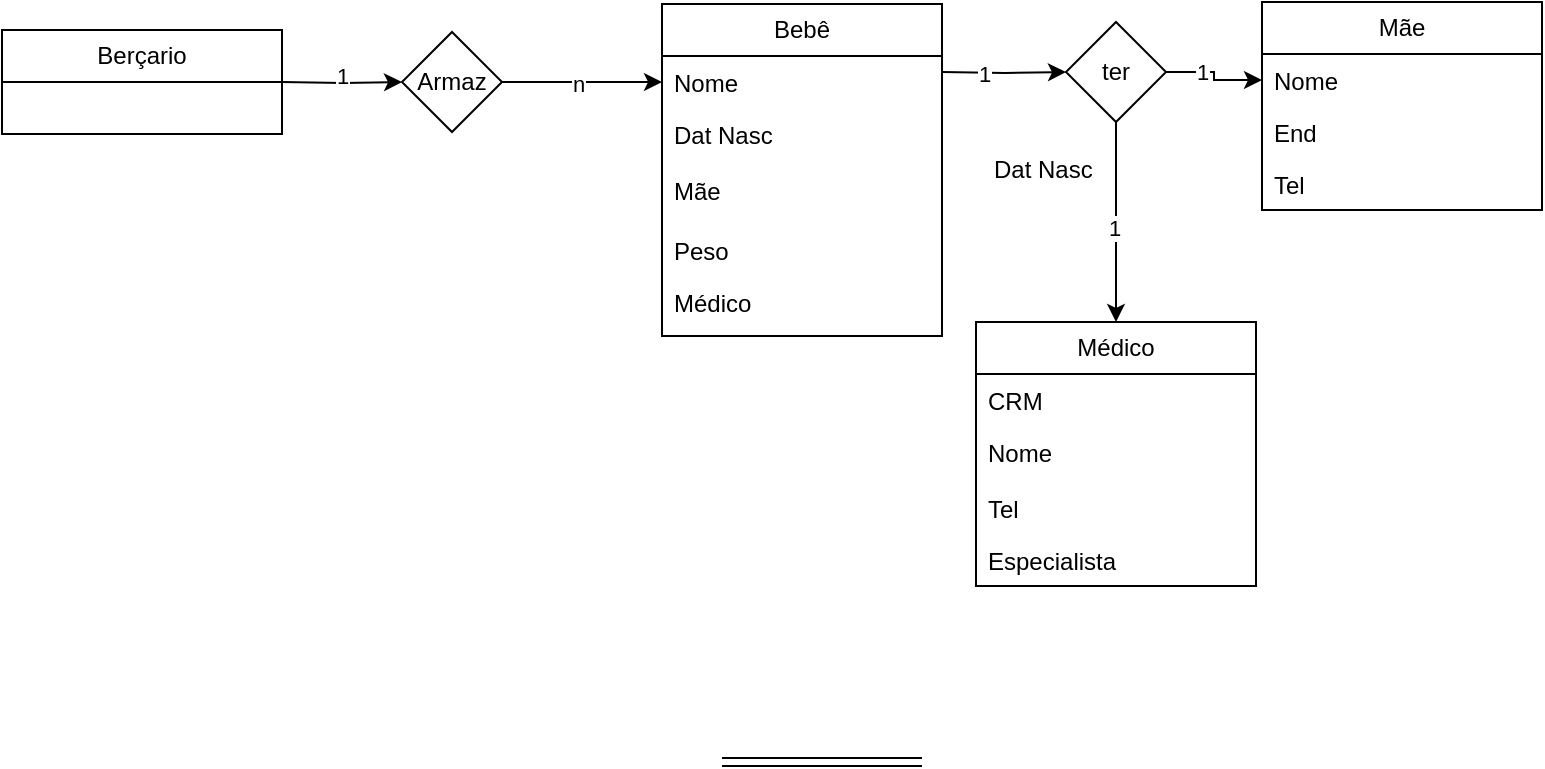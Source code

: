 <mxfile version="21.6.9" type="github">
  <diagram id="C5RBs43oDa-KdzZeNtuy" name="Page-1">
    <mxGraphModel dx="1434" dy="718" grid="1" gridSize="10" guides="1" tooltips="1" connect="1" arrows="1" fold="1" page="1" pageScale="1" pageWidth="827" pageHeight="1169" math="0" shadow="0">
      <root>
        <mxCell id="WIyWlLk6GJQsqaUBKTNV-0" />
        <mxCell id="WIyWlLk6GJQsqaUBKTNV-1" parent="WIyWlLk6GJQsqaUBKTNV-0" />
        <mxCell id="HC5Dx4oc5AkSy6qOYjug-40" style="edgeStyle=orthogonalEdgeStyle;rounded=0;orthogonalLoop=1;jettySize=auto;html=1;exitX=1;exitY=0.5;exitDx=0;exitDy=0;entryX=0;entryY=0.5;entryDx=0;entryDy=0;" parent="WIyWlLk6GJQsqaUBKTNV-1" source="HC5Dx4oc5AkSy6qOYjug-41" edge="1">
          <mxGeometry relative="1" as="geometry">
            <mxPoint x="330" y="40" as="targetPoint" />
          </mxGeometry>
        </mxCell>
        <mxCell id="HC5Dx4oc5AkSy6qOYjug-68" value="n" style="edgeLabel;html=1;align=center;verticalAlign=middle;resizable=0;points=[];" parent="HC5Dx4oc5AkSy6qOYjug-40" vertex="1" connectable="0">
          <mxGeometry x="-0.056" y="-1" relative="1" as="geometry">
            <mxPoint as="offset" />
          </mxGeometry>
        </mxCell>
        <mxCell id="HC5Dx4oc5AkSy6qOYjug-41" value="Armaz" style="rhombus;whiteSpace=wrap;html=1;" parent="WIyWlLk6GJQsqaUBKTNV-1" vertex="1">
          <mxGeometry x="200" y="15" width="50" height="50" as="geometry" />
        </mxCell>
        <mxCell id="HC5Dx4oc5AkSy6qOYjug-42" style="edgeStyle=orthogonalEdgeStyle;rounded=0;orthogonalLoop=1;jettySize=auto;html=1;exitX=1;exitY=0.5;exitDx=0;exitDy=0;entryX=0;entryY=0.5;entryDx=0;entryDy=0;" parent="WIyWlLk6GJQsqaUBKTNV-1" target="HC5Dx4oc5AkSy6qOYjug-41" edge="1">
          <mxGeometry relative="1" as="geometry">
            <mxPoint x="140" y="40" as="sourcePoint" />
          </mxGeometry>
        </mxCell>
        <mxCell id="HC5Dx4oc5AkSy6qOYjug-67" value="1" style="edgeLabel;html=1;align=center;verticalAlign=middle;resizable=0;points=[];" parent="HC5Dx4oc5AkSy6qOYjug-42" vertex="1" connectable="0">
          <mxGeometry x="0.025" y="3" relative="1" as="geometry">
            <mxPoint x="-1" as="offset" />
          </mxGeometry>
        </mxCell>
        <mxCell id="HC5Dx4oc5AkSy6qOYjug-43" style="edgeStyle=orthogonalEdgeStyle;rounded=0;orthogonalLoop=1;jettySize=auto;html=1;exitX=1;exitY=0.25;exitDx=0;exitDy=0;entryX=0;entryY=0.5;entryDx=0;entryDy=0;" parent="WIyWlLk6GJQsqaUBKTNV-1" target="HC5Dx4oc5AkSy6qOYjug-48" edge="1">
          <mxGeometry relative="1" as="geometry">
            <mxPoint x="470" y="35" as="sourcePoint" />
          </mxGeometry>
        </mxCell>
        <mxCell id="HC5Dx4oc5AkSy6qOYjug-69" value="1" style="edgeLabel;html=1;align=center;verticalAlign=middle;resizable=0;points=[];" parent="HC5Dx4oc5AkSy6qOYjug-43" vertex="1" connectable="0">
          <mxGeometry x="-0.328" relative="1" as="geometry">
            <mxPoint as="offset" />
          </mxGeometry>
        </mxCell>
        <mxCell id="HC5Dx4oc5AkSy6qOYjug-47" style="edgeStyle=orthogonalEdgeStyle;rounded=0;orthogonalLoop=1;jettySize=auto;html=1;exitX=1;exitY=0.5;exitDx=0;exitDy=0;entryX=0;entryY=0.5;entryDx=0;entryDy=0;" parent="WIyWlLk6GJQsqaUBKTNV-1" source="HC5Dx4oc5AkSy6qOYjug-48" target="HC5Dx4oc5AkSy6qOYjug-50" edge="1">
          <mxGeometry relative="1" as="geometry" />
        </mxCell>
        <mxCell id="HC5Dx4oc5AkSy6qOYjug-70" value="1" style="edgeLabel;html=1;align=center;verticalAlign=middle;resizable=0;points=[];" parent="HC5Dx4oc5AkSy6qOYjug-47" vertex="1" connectable="0">
          <mxGeometry x="-0.308" relative="1" as="geometry">
            <mxPoint as="offset" />
          </mxGeometry>
        </mxCell>
        <mxCell id="HC5Dx4oc5AkSy6qOYjug-64" style="edgeStyle=orthogonalEdgeStyle;rounded=0;orthogonalLoop=1;jettySize=auto;html=1;exitX=0.5;exitY=1;exitDx=0;exitDy=0;entryX=0.5;entryY=0;entryDx=0;entryDy=0;" parent="WIyWlLk6GJQsqaUBKTNV-1" source="HC5Dx4oc5AkSy6qOYjug-48" target="HC5Dx4oc5AkSy6qOYjug-60" edge="1">
          <mxGeometry relative="1" as="geometry" />
        </mxCell>
        <mxCell id="HC5Dx4oc5AkSy6qOYjug-71" value="1" style="edgeLabel;html=1;align=center;verticalAlign=middle;resizable=0;points=[];" parent="HC5Dx4oc5AkSy6qOYjug-64" vertex="1" connectable="0">
          <mxGeometry x="0.06" y="-1" relative="1" as="geometry">
            <mxPoint as="offset" />
          </mxGeometry>
        </mxCell>
        <mxCell id="HC5Dx4oc5AkSy6qOYjug-48" value="ter" style="rhombus;whiteSpace=wrap;html=1;" parent="WIyWlLk6GJQsqaUBKTNV-1" vertex="1">
          <mxGeometry x="532" y="10" width="50" height="50" as="geometry" />
        </mxCell>
        <mxCell id="HC5Dx4oc5AkSy6qOYjug-49" value="Mãe" style="swimlane;fontStyle=0;childLayout=stackLayout;horizontal=1;startSize=26;fillColor=none;horizontalStack=0;resizeParent=1;resizeParentMax=0;resizeLast=0;collapsible=1;marginBottom=0;whiteSpace=wrap;html=1;" parent="WIyWlLk6GJQsqaUBKTNV-1" vertex="1">
          <mxGeometry x="630" width="140" height="104" as="geometry" />
        </mxCell>
        <mxCell id="HC5Dx4oc5AkSy6qOYjug-50" value="Nome" style="text;strokeColor=none;fillColor=none;align=left;verticalAlign=top;spacingLeft=4;spacingRight=4;overflow=hidden;rotatable=0;points=[[0,0.5],[1,0.5]];portConstraint=eastwest;whiteSpace=wrap;html=1;" parent="HC5Dx4oc5AkSy6qOYjug-49" vertex="1">
          <mxGeometry y="26" width="140" height="26" as="geometry" />
        </mxCell>
        <mxCell id="HC5Dx4oc5AkSy6qOYjug-51" value="End" style="text;strokeColor=none;fillColor=none;align=left;verticalAlign=top;spacingLeft=4;spacingRight=4;overflow=hidden;rotatable=0;points=[[0,0.5],[1,0.5]];portConstraint=eastwest;whiteSpace=wrap;html=1;" parent="HC5Dx4oc5AkSy6qOYjug-49" vertex="1">
          <mxGeometry y="52" width="140" height="26" as="geometry" />
        </mxCell>
        <mxCell id="HC5Dx4oc5AkSy6qOYjug-52" value="Tel" style="text;strokeColor=none;fillColor=none;align=left;verticalAlign=top;spacingLeft=4;spacingRight=4;overflow=hidden;rotatable=0;points=[[0,0.5],[1,0.5]];portConstraint=eastwest;whiteSpace=wrap;html=1;" parent="HC5Dx4oc5AkSy6qOYjug-49" vertex="1">
          <mxGeometry y="78" width="140" height="26" as="geometry" />
        </mxCell>
        <mxCell id="HC5Dx4oc5AkSy6qOYjug-53" value="Bebê" style="swimlane;fontStyle=0;childLayout=stackLayout;horizontal=1;startSize=26;fillColor=none;horizontalStack=0;resizeParent=1;resizeParentMax=0;resizeLast=0;collapsible=1;marginBottom=0;whiteSpace=wrap;html=1;" parent="WIyWlLk6GJQsqaUBKTNV-1" vertex="1">
          <mxGeometry x="330" y="1" width="140" height="166" as="geometry" />
        </mxCell>
        <mxCell id="HC5Dx4oc5AkSy6qOYjug-54" value="Nome" style="text;strokeColor=none;fillColor=none;align=left;verticalAlign=top;spacingLeft=4;spacingRight=4;overflow=hidden;rotatable=0;points=[[0,0.5],[1,0.5]];portConstraint=eastwest;whiteSpace=wrap;html=1;" parent="HC5Dx4oc5AkSy6qOYjug-53" vertex="1">
          <mxGeometry y="26" width="140" height="26" as="geometry" />
        </mxCell>
        <mxCell id="HC5Dx4oc5AkSy6qOYjug-55" value="Dat Nasc" style="text;strokeColor=none;fillColor=none;align=left;verticalAlign=top;spacingLeft=4;spacingRight=4;overflow=hidden;rotatable=0;points=[[0,0.5],[1,0.5]];portConstraint=eastwest;whiteSpace=wrap;html=1;" parent="HC5Dx4oc5AkSy6qOYjug-53" vertex="1">
          <mxGeometry y="52" width="140" height="28" as="geometry" />
        </mxCell>
        <mxCell id="HC5Dx4oc5AkSy6qOYjug-56" value="Mãe" style="text;strokeColor=none;fillColor=none;align=left;verticalAlign=top;spacingLeft=4;spacingRight=4;overflow=hidden;rotatable=0;points=[[0,0.5],[1,0.5]];portConstraint=eastwest;whiteSpace=wrap;html=1;" parent="HC5Dx4oc5AkSy6qOYjug-53" vertex="1">
          <mxGeometry y="80" width="140" height="30" as="geometry" />
        </mxCell>
        <mxCell id="HC5Dx4oc5AkSy6qOYjug-57" value="Peso" style="text;strokeColor=none;fillColor=none;align=left;verticalAlign=top;spacingLeft=4;spacingRight=4;overflow=hidden;rotatable=0;points=[[0,0.5],[1,0.5]];portConstraint=eastwest;whiteSpace=wrap;html=1;" parent="HC5Dx4oc5AkSy6qOYjug-53" vertex="1">
          <mxGeometry y="110" width="140" height="26" as="geometry" />
        </mxCell>
        <mxCell id="HC5Dx4oc5AkSy6qOYjug-59" value="Médico" style="text;strokeColor=none;fillColor=none;align=left;verticalAlign=top;spacingLeft=4;spacingRight=4;overflow=hidden;rotatable=0;points=[[0,0.5],[1,0.5]];portConstraint=eastwest;whiteSpace=wrap;html=1;" parent="HC5Dx4oc5AkSy6qOYjug-53" vertex="1">
          <mxGeometry y="136" width="140" height="30" as="geometry" />
        </mxCell>
        <mxCell id="HC5Dx4oc5AkSy6qOYjug-58" value="Berçario" style="swimlane;fontStyle=0;childLayout=stackLayout;horizontal=1;startSize=26;fillColor=none;horizontalStack=0;resizeParent=1;resizeParentMax=0;resizeLast=0;collapsible=1;marginBottom=0;whiteSpace=wrap;html=1;" parent="WIyWlLk6GJQsqaUBKTNV-1" vertex="1">
          <mxGeometry y="14" width="140" height="52" as="geometry" />
        </mxCell>
        <mxCell id="HC5Dx4oc5AkSy6qOYjug-60" value="Médico" style="swimlane;fontStyle=0;childLayout=stackLayout;horizontal=1;startSize=26;fillColor=none;horizontalStack=0;resizeParent=1;resizeParentMax=0;resizeLast=0;collapsible=1;marginBottom=0;whiteSpace=wrap;html=1;" parent="WIyWlLk6GJQsqaUBKTNV-1" vertex="1">
          <mxGeometry x="487" y="160" width="140" height="132" as="geometry" />
        </mxCell>
        <mxCell id="HC5Dx4oc5AkSy6qOYjug-61" value="CRM" style="text;strokeColor=none;fillColor=none;align=left;verticalAlign=top;spacingLeft=4;spacingRight=4;overflow=hidden;rotatable=0;points=[[0,0.5],[1,0.5]];portConstraint=eastwest;whiteSpace=wrap;html=1;" parent="HC5Dx4oc5AkSy6qOYjug-60" vertex="1">
          <mxGeometry y="26" width="140" height="26" as="geometry" />
        </mxCell>
        <mxCell id="HC5Dx4oc5AkSy6qOYjug-62" value="Nome" style="text;strokeColor=none;fillColor=none;align=left;verticalAlign=top;spacingLeft=4;spacingRight=4;overflow=hidden;rotatable=0;points=[[0,0.5],[1,0.5]];portConstraint=eastwest;whiteSpace=wrap;html=1;" parent="HC5Dx4oc5AkSy6qOYjug-60" vertex="1">
          <mxGeometry y="52" width="140" height="28" as="geometry" />
        </mxCell>
        <mxCell id="HC5Dx4oc5AkSy6qOYjug-65" value="Tel" style="text;strokeColor=none;fillColor=none;align=left;verticalAlign=top;spacingLeft=4;spacingRight=4;overflow=hidden;rotatable=0;points=[[0,0.5],[1,0.5]];portConstraint=eastwest;whiteSpace=wrap;html=1;" parent="HC5Dx4oc5AkSy6qOYjug-60" vertex="1">
          <mxGeometry y="80" width="140" height="26" as="geometry" />
        </mxCell>
        <mxCell id="HC5Dx4oc5AkSy6qOYjug-63" value="Especialista" style="text;strokeColor=none;fillColor=none;align=left;verticalAlign=top;spacingLeft=4;spacingRight=4;overflow=hidden;rotatable=0;points=[[0,0.5],[1,0.5]];portConstraint=eastwest;whiteSpace=wrap;html=1;" parent="HC5Dx4oc5AkSy6qOYjug-60" vertex="1">
          <mxGeometry y="106" width="140" height="26" as="geometry" />
        </mxCell>
        <mxCell id="HC5Dx4oc5AkSy6qOYjug-66" value="Dat Nasc" style="text;strokeColor=none;fillColor=none;align=left;verticalAlign=top;spacingLeft=4;spacingRight=4;overflow=hidden;rotatable=0;points=[[0,0.5],[1,0.5]];portConstraint=eastwest;whiteSpace=wrap;html=1;" parent="WIyWlLk6GJQsqaUBKTNV-1" vertex="1">
          <mxGeometry x="490" y="70" width="140" height="26" as="geometry" />
        </mxCell>
        <mxCell id="b7x78z-jv6idWyX_F41g-0" value="" style="shape=link;html=1;rounded=0;" edge="1" parent="WIyWlLk6GJQsqaUBKTNV-1">
          <mxGeometry width="100" relative="1" as="geometry">
            <mxPoint x="360" y="380" as="sourcePoint" />
            <mxPoint x="460" y="380" as="targetPoint" />
          </mxGeometry>
        </mxCell>
      </root>
    </mxGraphModel>
  </diagram>
</mxfile>
